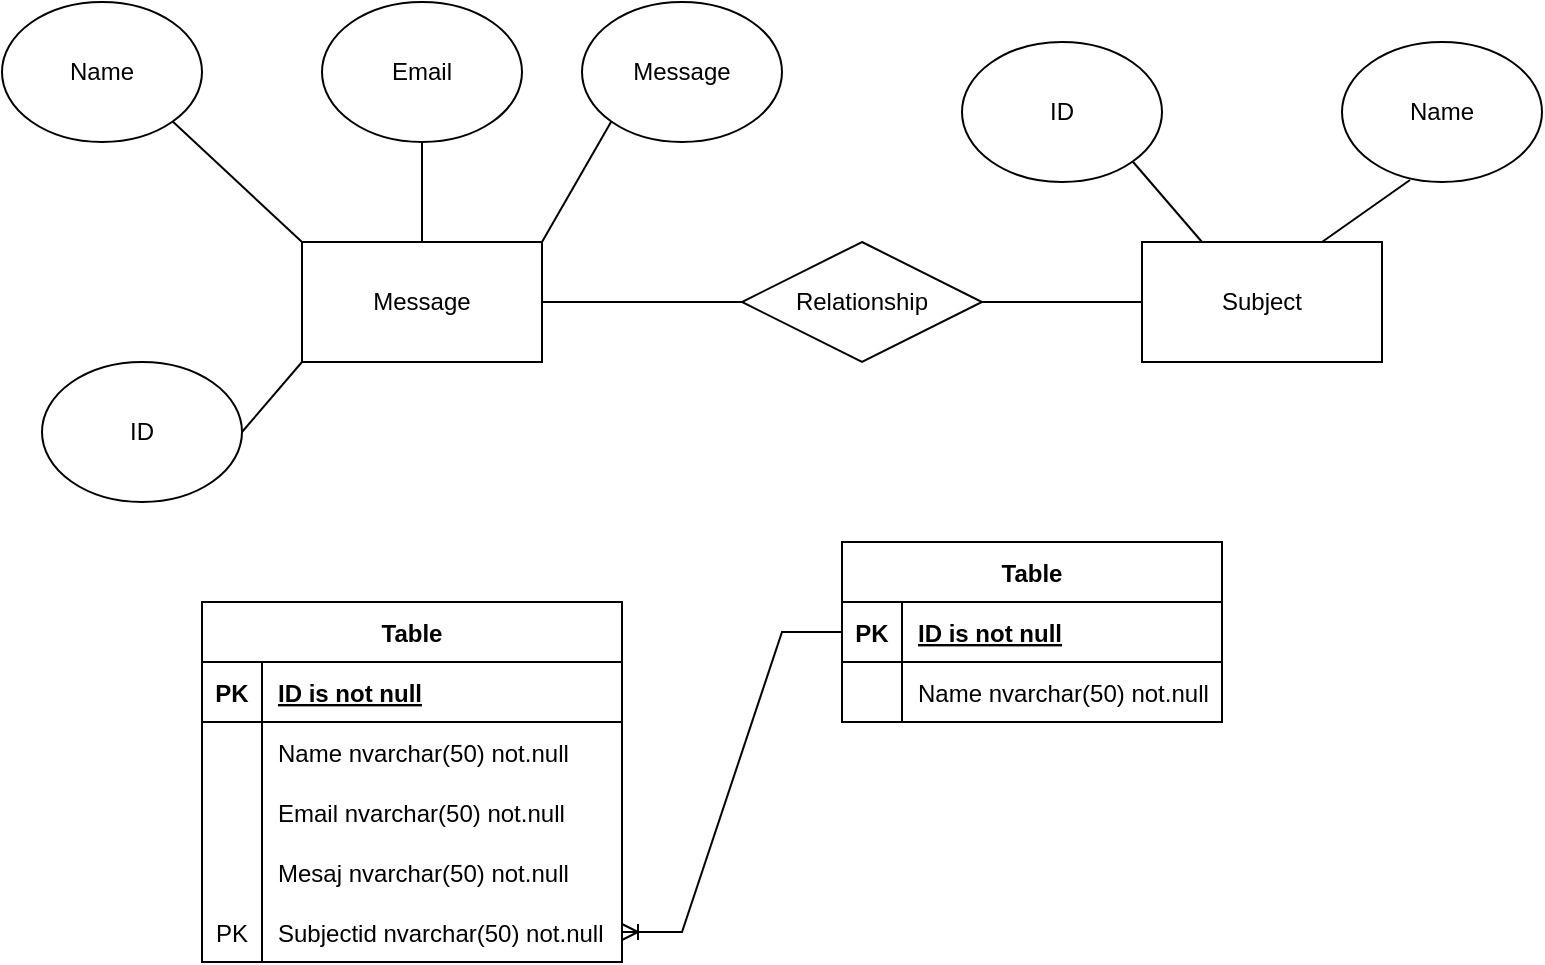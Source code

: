 <mxfile version="16.1.0" type="device"><diagram id="ZeiOPm0_xr4YNChCjhGq" name="Page-1"><mxGraphModel dx="986" dy="529" grid="1" gridSize="10" guides="1" tooltips="1" connect="1" arrows="1" fold="1" page="1" pageScale="1" pageWidth="827" pageHeight="1169" math="0" shadow="0"><root><mxCell id="0"/><mxCell id="1" parent="0"/><mxCell id="dd9-GBRZen2uageT7PYt-1" value="Message" style="rounded=0;whiteSpace=wrap;html=1;" parent="1" vertex="1"><mxGeometry x="180" y="220" width="120" height="60" as="geometry"/></mxCell><mxCell id="dd9-GBRZen2uageT7PYt-3" value="ID" style="ellipse;whiteSpace=wrap;html=1;" parent="1" vertex="1"><mxGeometry x="50" y="280" width="100" height="70" as="geometry"/></mxCell><mxCell id="dd9-GBRZen2uageT7PYt-4" value="Message" style="ellipse;whiteSpace=wrap;html=1;" parent="1" vertex="1"><mxGeometry x="320" y="100" width="100" height="70" as="geometry"/></mxCell><mxCell id="dd9-GBRZen2uageT7PYt-5" value="Name" style="ellipse;whiteSpace=wrap;html=1;" parent="1" vertex="1"><mxGeometry x="30" y="100" width="100" height="70" as="geometry"/></mxCell><mxCell id="dd9-GBRZen2uageT7PYt-6" value="Email" style="ellipse;whiteSpace=wrap;html=1;" parent="1" vertex="1"><mxGeometry x="190" y="100" width="100" height="70" as="geometry"/></mxCell><mxCell id="dd9-GBRZen2uageT7PYt-7" value="" style="endArrow=none;html=1;rounded=0;exitX=1;exitY=0;exitDx=0;exitDy=0;entryX=0;entryY=1;entryDx=0;entryDy=0;" parent="1" source="dd9-GBRZen2uageT7PYt-1" target="dd9-GBRZen2uageT7PYt-4" edge="1"><mxGeometry width="50" height="50" relative="1" as="geometry"><mxPoint x="260" y="210" as="sourcePoint"/><mxPoint x="310" y="160" as="targetPoint"/></mxGeometry></mxCell><mxCell id="dd9-GBRZen2uageT7PYt-8" value="" style="endArrow=none;html=1;rounded=0;exitX=0.5;exitY=0;exitDx=0;exitDy=0;entryX=0.5;entryY=1;entryDx=0;entryDy=0;" parent="1" source="dd9-GBRZen2uageT7PYt-1" target="dd9-GBRZen2uageT7PYt-6" edge="1"><mxGeometry width="50" height="50" relative="1" as="geometry"><mxPoint x="260" y="210" as="sourcePoint"/><mxPoint x="310" y="160" as="targetPoint"/></mxGeometry></mxCell><mxCell id="dd9-GBRZen2uageT7PYt-9" value="" style="endArrow=none;html=1;rounded=0;entryX=1;entryY=1;entryDx=0;entryDy=0;exitX=0;exitY=0;exitDx=0;exitDy=0;" parent="1" source="dd9-GBRZen2uageT7PYt-1" target="dd9-GBRZen2uageT7PYt-5" edge="1"><mxGeometry width="50" height="50" relative="1" as="geometry"><mxPoint x="190" y="227" as="sourcePoint"/><mxPoint x="310" y="160" as="targetPoint"/></mxGeometry></mxCell><mxCell id="dd9-GBRZen2uageT7PYt-10" value="" style="endArrow=none;html=1;rounded=0;exitX=0;exitY=1;exitDx=0;exitDy=0;entryX=1;entryY=0.5;entryDx=0;entryDy=0;" parent="1" source="dd9-GBRZen2uageT7PYt-1" target="dd9-GBRZen2uageT7PYt-3" edge="1"><mxGeometry width="50" height="50" relative="1" as="geometry"><mxPoint x="260" y="210" as="sourcePoint"/><mxPoint x="310" y="160" as="targetPoint"/></mxGeometry></mxCell><mxCell id="dd9-GBRZen2uageT7PYt-11" value="Relationship" style="shape=rhombus;perimeter=rhombusPerimeter;whiteSpace=wrap;html=1;align=center;" parent="1" vertex="1"><mxGeometry x="400" y="220" width="120" height="60" as="geometry"/></mxCell><mxCell id="dd9-GBRZen2uageT7PYt-12" value="" style="endArrow=none;html=1;rounded=0;exitX=0;exitY=0.5;exitDx=0;exitDy=0;entryX=1;entryY=0.5;entryDx=0;entryDy=0;" parent="1" source="dd9-GBRZen2uageT7PYt-11" target="dd9-GBRZen2uageT7PYt-1" edge="1"><mxGeometry width="50" height="50" relative="1" as="geometry"><mxPoint x="460" y="210" as="sourcePoint"/><mxPoint x="510" y="160" as="targetPoint"/></mxGeometry></mxCell><mxCell id="dd9-GBRZen2uageT7PYt-14" value="Subject" style="rounded=0;whiteSpace=wrap;html=1;" parent="1" vertex="1"><mxGeometry x="600" y="220" width="120" height="60" as="geometry"/></mxCell><mxCell id="dd9-GBRZen2uageT7PYt-16" value="" style="endArrow=none;html=1;rounded=0;exitX=1;exitY=0.5;exitDx=0;exitDy=0;entryX=0;entryY=0.5;entryDx=0;entryDy=0;" parent="1" source="dd9-GBRZen2uageT7PYt-11" target="dd9-GBRZen2uageT7PYt-14" edge="1"><mxGeometry width="50" height="50" relative="1" as="geometry"><mxPoint x="580" y="210" as="sourcePoint"/><mxPoint x="630" y="160" as="targetPoint"/></mxGeometry></mxCell><mxCell id="dd9-GBRZen2uageT7PYt-17" value="" style="endArrow=none;html=1;rounded=0;exitX=0.25;exitY=0;exitDx=0;exitDy=0;entryX=1;entryY=1;entryDx=0;entryDy=0;" parent="1" source="dd9-GBRZen2uageT7PYt-14" target="dd9-GBRZen2uageT7PYt-20" edge="1"><mxGeometry width="50" height="50" relative="1" as="geometry"><mxPoint x="580" y="210" as="sourcePoint"/><mxPoint x="630" y="160" as="targetPoint"/></mxGeometry></mxCell><mxCell id="dd9-GBRZen2uageT7PYt-18" value="" style="endArrow=none;html=1;rounded=0;exitX=0.75;exitY=0;exitDx=0;exitDy=0;entryX=0.34;entryY=0.986;entryDx=0;entryDy=0;entryPerimeter=0;" parent="1" source="dd9-GBRZen2uageT7PYt-14" target="dd9-GBRZen2uageT7PYt-21" edge="1"><mxGeometry width="50" height="50" relative="1" as="geometry"><mxPoint x="580" y="210" as="sourcePoint"/><mxPoint x="630" y="160" as="targetPoint"/></mxGeometry></mxCell><mxCell id="dd9-GBRZen2uageT7PYt-20" value="ID" style="ellipse;whiteSpace=wrap;html=1;" parent="1" vertex="1"><mxGeometry x="510" y="120" width="100" height="70" as="geometry"/></mxCell><mxCell id="dd9-GBRZen2uageT7PYt-21" value="Name" style="ellipse;whiteSpace=wrap;html=1;" parent="1" vertex="1"><mxGeometry x="700" y="120" width="100" height="70" as="geometry"/></mxCell><mxCell id="dd9-GBRZen2uageT7PYt-28" value="Table" style="shape=table;startSize=30;container=1;collapsible=1;childLayout=tableLayout;fixedRows=1;rowLines=0;fontStyle=1;align=center;resizeLast=1;" parent="1" vertex="1"><mxGeometry x="130" y="400" width="210" height="180" as="geometry"/></mxCell><mxCell id="dd9-GBRZen2uageT7PYt-29" value="" style="shape=partialRectangle;collapsible=0;dropTarget=0;pointerEvents=0;fillColor=none;top=0;left=0;bottom=1;right=0;points=[[0,0.5],[1,0.5]];portConstraint=eastwest;" parent="dd9-GBRZen2uageT7PYt-28" vertex="1"><mxGeometry y="30" width="210" height="30" as="geometry"/></mxCell><mxCell id="dd9-GBRZen2uageT7PYt-30" value="PK" style="shape=partialRectangle;connectable=0;fillColor=none;top=0;left=0;bottom=0;right=0;fontStyle=1;overflow=hidden;" parent="dd9-GBRZen2uageT7PYt-29" vertex="1"><mxGeometry width="30" height="30" as="geometry"><mxRectangle width="30" height="30" as="alternateBounds"/></mxGeometry></mxCell><mxCell id="dd9-GBRZen2uageT7PYt-31" value="ID is not null" style="shape=partialRectangle;connectable=0;fillColor=none;top=0;left=0;bottom=0;right=0;align=left;spacingLeft=6;fontStyle=5;overflow=hidden;" parent="dd9-GBRZen2uageT7PYt-29" vertex="1"><mxGeometry x="30" width="180" height="30" as="geometry"><mxRectangle width="180" height="30" as="alternateBounds"/></mxGeometry></mxCell><mxCell id="dd9-GBRZen2uageT7PYt-32" value="" style="shape=partialRectangle;collapsible=0;dropTarget=0;pointerEvents=0;fillColor=none;top=0;left=0;bottom=0;right=0;points=[[0,0.5],[1,0.5]];portConstraint=eastwest;" parent="dd9-GBRZen2uageT7PYt-28" vertex="1"><mxGeometry y="60" width="210" height="30" as="geometry"/></mxCell><mxCell id="dd9-GBRZen2uageT7PYt-33" value="" style="shape=partialRectangle;connectable=0;fillColor=none;top=0;left=0;bottom=0;right=0;editable=1;overflow=hidden;" parent="dd9-GBRZen2uageT7PYt-32" vertex="1"><mxGeometry width="30" height="30" as="geometry"><mxRectangle width="30" height="30" as="alternateBounds"/></mxGeometry></mxCell><mxCell id="dd9-GBRZen2uageT7PYt-34" value="Name nvarchar(50) not.null" style="shape=partialRectangle;connectable=0;fillColor=none;top=0;left=0;bottom=0;right=0;align=left;spacingLeft=6;overflow=hidden;" parent="dd9-GBRZen2uageT7PYt-32" vertex="1"><mxGeometry x="30" width="180" height="30" as="geometry"><mxRectangle width="180" height="30" as="alternateBounds"/></mxGeometry></mxCell><mxCell id="dd9-GBRZen2uageT7PYt-35" value="" style="shape=partialRectangle;collapsible=0;dropTarget=0;pointerEvents=0;fillColor=none;top=0;left=0;bottom=0;right=0;points=[[0,0.5],[1,0.5]];portConstraint=eastwest;" parent="dd9-GBRZen2uageT7PYt-28" vertex="1"><mxGeometry y="90" width="210" height="30" as="geometry"/></mxCell><mxCell id="dd9-GBRZen2uageT7PYt-36" value="" style="shape=partialRectangle;connectable=0;fillColor=none;top=0;left=0;bottom=0;right=0;editable=1;overflow=hidden;" parent="dd9-GBRZen2uageT7PYt-35" vertex="1"><mxGeometry width="30" height="30" as="geometry"><mxRectangle width="30" height="30" as="alternateBounds"/></mxGeometry></mxCell><mxCell id="dd9-GBRZen2uageT7PYt-37" value="Email nvarchar(50) not.null" style="shape=partialRectangle;connectable=0;fillColor=none;top=0;left=0;bottom=0;right=0;align=left;spacingLeft=6;overflow=hidden;" parent="dd9-GBRZen2uageT7PYt-35" vertex="1"><mxGeometry x="30" width="180" height="30" as="geometry"><mxRectangle width="180" height="30" as="alternateBounds"/></mxGeometry></mxCell><mxCell id="dd9-GBRZen2uageT7PYt-38" value="" style="shape=partialRectangle;collapsible=0;dropTarget=0;pointerEvents=0;fillColor=none;top=0;left=0;bottom=0;right=0;points=[[0,0.5],[1,0.5]];portConstraint=eastwest;" parent="dd9-GBRZen2uageT7PYt-28" vertex="1"><mxGeometry y="120" width="210" height="30" as="geometry"/></mxCell><mxCell id="dd9-GBRZen2uageT7PYt-39" value="" style="shape=partialRectangle;connectable=0;fillColor=none;top=0;left=0;bottom=0;right=0;editable=1;overflow=hidden;" parent="dd9-GBRZen2uageT7PYt-38" vertex="1"><mxGeometry width="30" height="30" as="geometry"><mxRectangle width="30" height="30" as="alternateBounds"/></mxGeometry></mxCell><mxCell id="dd9-GBRZen2uageT7PYt-40" value="Mesaj nvarchar(50) not.null" style="shape=partialRectangle;connectable=0;fillColor=none;top=0;left=0;bottom=0;right=0;align=left;spacingLeft=6;overflow=hidden;" parent="dd9-GBRZen2uageT7PYt-38" vertex="1"><mxGeometry x="30" width="180" height="30" as="geometry"><mxRectangle width="180" height="30" as="alternateBounds"/></mxGeometry></mxCell><mxCell id="dd9-GBRZen2uageT7PYt-41" value="" style="shape=partialRectangle;collapsible=0;dropTarget=0;pointerEvents=0;fillColor=none;top=0;left=0;bottom=0;right=0;points=[[0,0.5],[1,0.5]];portConstraint=eastwest;" parent="dd9-GBRZen2uageT7PYt-28" vertex="1"><mxGeometry y="150" width="210" height="30" as="geometry"/></mxCell><mxCell id="dd9-GBRZen2uageT7PYt-42" value="PK" style="shape=partialRectangle;connectable=0;fillColor=none;top=0;left=0;bottom=0;right=0;editable=1;overflow=hidden;" parent="dd9-GBRZen2uageT7PYt-41" vertex="1"><mxGeometry width="30" height="30" as="geometry"><mxRectangle width="30" height="30" as="alternateBounds"/></mxGeometry></mxCell><mxCell id="dd9-GBRZen2uageT7PYt-43" value="Subjectid nvarchar(50) not.null" style="shape=partialRectangle;connectable=0;fillColor=none;top=0;left=0;bottom=0;right=0;align=left;spacingLeft=6;overflow=hidden;" parent="dd9-GBRZen2uageT7PYt-41" vertex="1"><mxGeometry x="30" width="180" height="30" as="geometry"><mxRectangle width="180" height="30" as="alternateBounds"/></mxGeometry></mxCell><mxCell id="dd9-GBRZen2uageT7PYt-44" value="Table" style="shape=table;startSize=30;container=1;collapsible=1;childLayout=tableLayout;fixedRows=1;rowLines=0;fontStyle=1;align=center;resizeLast=1;" parent="1" vertex="1"><mxGeometry x="450" y="370" width="190" height="90" as="geometry"/></mxCell><mxCell id="dd9-GBRZen2uageT7PYt-45" value="" style="shape=partialRectangle;collapsible=0;dropTarget=0;pointerEvents=0;fillColor=none;top=0;left=0;bottom=1;right=0;points=[[0,0.5],[1,0.5]];portConstraint=eastwest;" parent="dd9-GBRZen2uageT7PYt-44" vertex="1"><mxGeometry y="30" width="190" height="30" as="geometry"/></mxCell><mxCell id="dd9-GBRZen2uageT7PYt-46" value="PK" style="shape=partialRectangle;connectable=0;fillColor=none;top=0;left=0;bottom=0;right=0;fontStyle=1;overflow=hidden;" parent="dd9-GBRZen2uageT7PYt-45" vertex="1"><mxGeometry width="30" height="30" as="geometry"><mxRectangle width="30" height="30" as="alternateBounds"/></mxGeometry></mxCell><mxCell id="dd9-GBRZen2uageT7PYt-47" value="ID is not null" style="shape=partialRectangle;connectable=0;fillColor=none;top=0;left=0;bottom=0;right=0;align=left;spacingLeft=6;fontStyle=5;overflow=hidden;" parent="dd9-GBRZen2uageT7PYt-45" vertex="1"><mxGeometry x="30" width="160" height="30" as="geometry"><mxRectangle width="160" height="30" as="alternateBounds"/></mxGeometry></mxCell><mxCell id="dd9-GBRZen2uageT7PYt-48" value="" style="shape=partialRectangle;collapsible=0;dropTarget=0;pointerEvents=0;fillColor=none;top=0;left=0;bottom=0;right=0;points=[[0,0.5],[1,0.5]];portConstraint=eastwest;" parent="dd9-GBRZen2uageT7PYt-44" vertex="1"><mxGeometry y="60" width="190" height="30" as="geometry"/></mxCell><mxCell id="dd9-GBRZen2uageT7PYt-49" value="" style="shape=partialRectangle;connectable=0;fillColor=none;top=0;left=0;bottom=0;right=0;editable=1;overflow=hidden;" parent="dd9-GBRZen2uageT7PYt-48" vertex="1"><mxGeometry width="30" height="30" as="geometry"><mxRectangle width="30" height="30" as="alternateBounds"/></mxGeometry></mxCell><mxCell id="dd9-GBRZen2uageT7PYt-50" value="Name nvarchar(50) not.null" style="shape=partialRectangle;connectable=0;fillColor=none;top=0;left=0;bottom=0;right=0;align=left;spacingLeft=6;overflow=hidden;" parent="dd9-GBRZen2uageT7PYt-48" vertex="1"><mxGeometry x="30" width="160" height="30" as="geometry"><mxRectangle width="160" height="30" as="alternateBounds"/></mxGeometry></mxCell><mxCell id="dd9-GBRZen2uageT7PYt-61" value="" style="edgeStyle=entityRelationEdgeStyle;fontSize=12;html=1;endArrow=ERoneToMany;rounded=0;entryX=1;entryY=0.5;entryDx=0;entryDy=0;exitX=0;exitY=0.5;exitDx=0;exitDy=0;" parent="1" source="dd9-GBRZen2uageT7PYt-45" target="dd9-GBRZen2uageT7PYt-41" edge="1"><mxGeometry width="100" height="100" relative="1" as="geometry"><mxPoint x="360" y="450" as="sourcePoint"/><mxPoint x="460" y="350" as="targetPoint"/></mxGeometry></mxCell></root></mxGraphModel></diagram></mxfile>